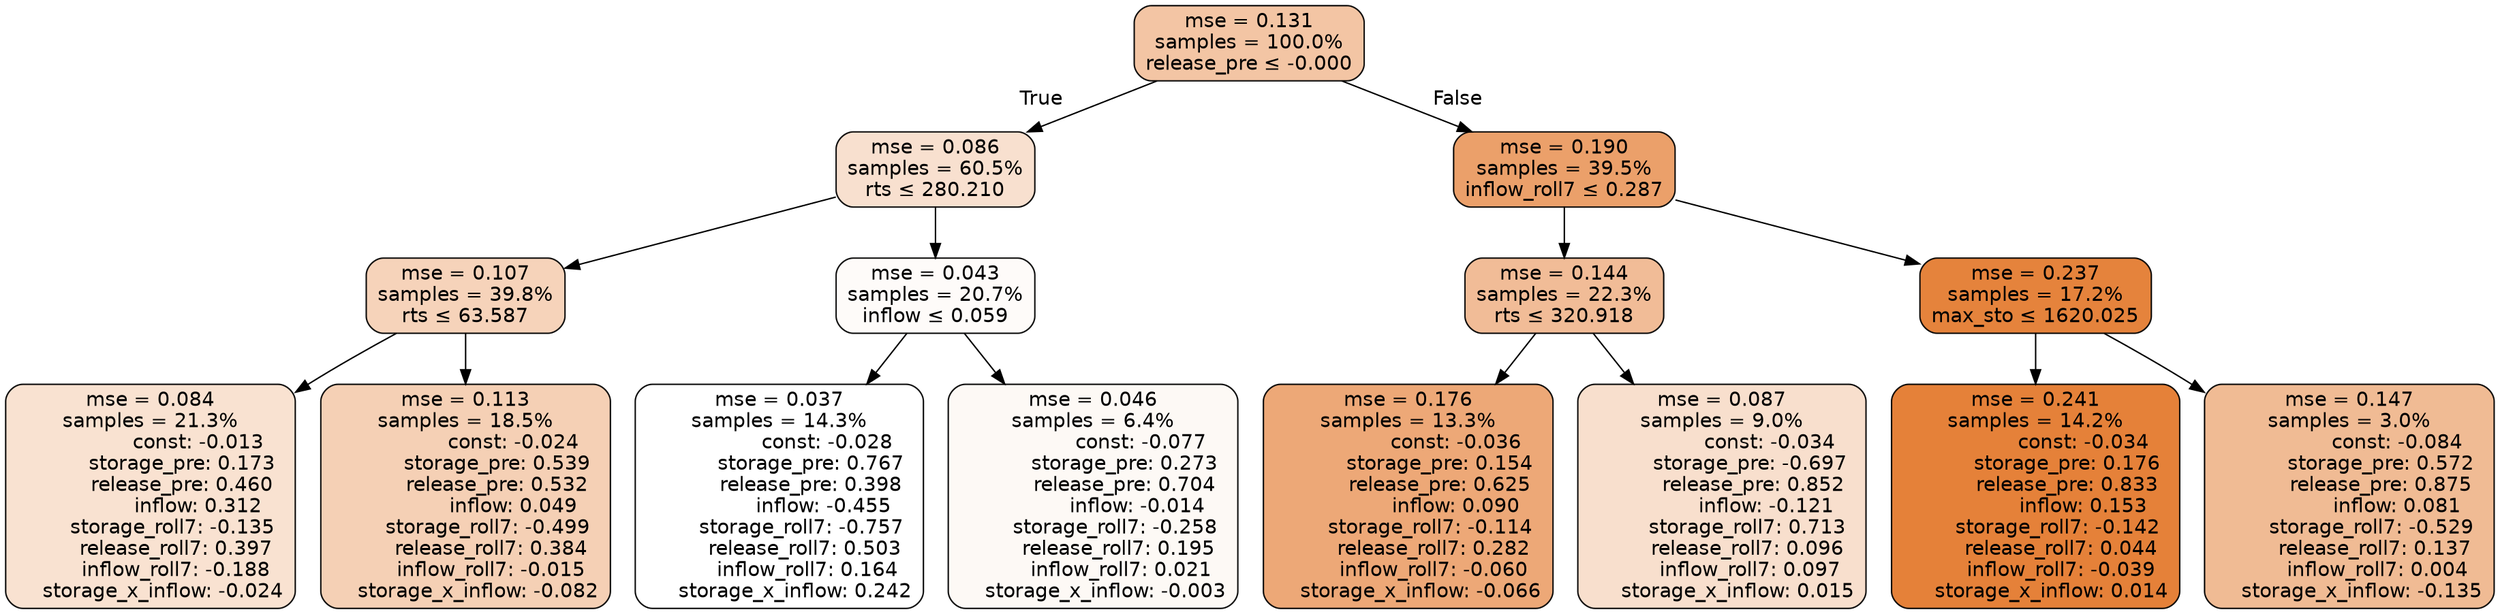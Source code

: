 digraph tree {
bgcolor="transparent"
node [shape=rectangle, style="filled, rounded", color="black", fontname=helvetica] ;
edge [fontname=helvetica] ;
	"0" [label="mse = 0.131
samples = 100.0%
release_pre &le; -0.000", fillcolor="#f3c5a4"]
	"1" [label="mse = 0.086
samples = 60.5%
rts &le; 280.210", fillcolor="#f8e0cf"]
	"2" [label="mse = 0.107
samples = 39.8%
rts &le; 63.587", fillcolor="#f6d3ba"]
	"3" [label="mse = 0.084
samples = 21.3%
               const: -0.013
          storage_pre: 0.173
          release_pre: 0.460
               inflow: 0.312
       storage_roll7: -0.135
        release_roll7: 0.397
        inflow_roll7: -0.188
    storage_x_inflow: -0.024", fillcolor="#f9e2d1"]
	"4" [label="mse = 0.113
samples = 18.5%
               const: -0.024
          storage_pre: 0.539
          release_pre: 0.532
               inflow: 0.049
       storage_roll7: -0.499
        release_roll7: 0.384
        inflow_roll7: -0.015
    storage_x_inflow: -0.082", fillcolor="#f5d0b5"]
	"5" [label="mse = 0.043
samples = 20.7%
inflow &le; 0.059", fillcolor="#fefbf9"]
	"6" [label="mse = 0.037
samples = 14.3%
               const: -0.028
          storage_pre: 0.767
          release_pre: 0.398
              inflow: -0.455
       storage_roll7: -0.757
        release_roll7: 0.503
         inflow_roll7: 0.164
     storage_x_inflow: 0.242", fillcolor="#ffffff"]
	"7" [label="mse = 0.046
samples = 6.4%
               const: -0.077
          storage_pre: 0.273
          release_pre: 0.704
              inflow: -0.014
       storage_roll7: -0.258
        release_roll7: 0.195
         inflow_roll7: 0.021
    storage_x_inflow: -0.003", fillcolor="#fdf9f5"]
	"8" [label="mse = 0.190
samples = 39.5%
inflow_roll7 &le; 0.287", fillcolor="#eba06a"]
	"9" [label="mse = 0.144
samples = 22.3%
rts &le; 320.918", fillcolor="#f1bc97"]
	"10" [label="mse = 0.176
samples = 13.3%
               const: -0.036
          storage_pre: 0.154
          release_pre: 0.625
               inflow: 0.090
       storage_roll7: -0.114
        release_roll7: 0.282
        inflow_roll7: -0.060
    storage_x_inflow: -0.066", fillcolor="#eda877"]
	"11" [label="mse = 0.087
samples = 9.0%
               const: -0.034
         storage_pre: -0.697
          release_pre: 0.852
              inflow: -0.121
        storage_roll7: 0.713
        release_roll7: 0.096
         inflow_roll7: 0.097
     storage_x_inflow: 0.015", fillcolor="#f8dfcd"]
	"12" [label="mse = 0.237
samples = 17.2%
max_sto &le; 1620.025", fillcolor="#e5833c"]
	"13" [label="mse = 0.241
samples = 14.2%
               const: -0.034
          storage_pre: 0.176
          release_pre: 0.833
               inflow: 0.153
       storage_roll7: -0.142
        release_roll7: 0.044
        inflow_roll7: -0.039
     storage_x_inflow: 0.014", fillcolor="#e58139"]
	"14" [label="mse = 0.147
samples = 3.0%
               const: -0.084
          storage_pre: 0.572
          release_pre: 0.875
               inflow: 0.081
       storage_roll7: -0.529
        release_roll7: 0.137
         inflow_roll7: 0.004
    storage_x_inflow: -0.135", fillcolor="#f0bb94"]

	"0" -> "1" [labeldistance=2.5, labelangle=45, headlabel="True"]
	"1" -> "2"
	"2" -> "3"
	"2" -> "4"
	"1" -> "5"
	"5" -> "6"
	"5" -> "7"
	"0" -> "8" [labeldistance=2.5, labelangle=-45, headlabel="False"]
	"8" -> "9"
	"9" -> "10"
	"9" -> "11"
	"8" -> "12"
	"12" -> "13"
	"12" -> "14"
}